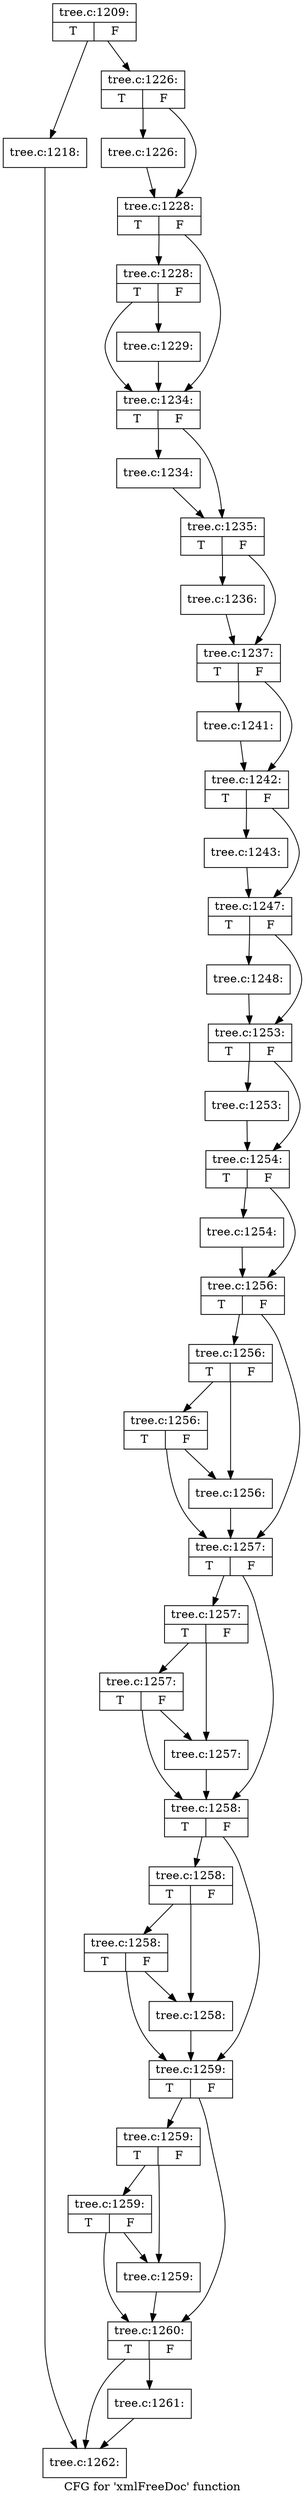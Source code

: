 digraph "CFG for 'xmlFreeDoc' function" {
	label="CFG for 'xmlFreeDoc' function";

	Node0x55ad0b9e5ba0 [shape=record,label="{tree.c:1209:|{<s0>T|<s1>F}}"];
	Node0x55ad0b9e5ba0 -> Node0x55ad0b9eb980;
	Node0x55ad0b9e5ba0 -> Node0x55ad0b9eb9d0;
	Node0x55ad0b9eb980 [shape=record,label="{tree.c:1218:}"];
	Node0x55ad0b9eb980 -> Node0x55ad0b9f7770;
	Node0x55ad0b9eb9d0 [shape=record,label="{tree.c:1226:|{<s0>T|<s1>F}}"];
	Node0x55ad0b9eb9d0 -> Node0x55ad0b9ebe50;
	Node0x55ad0b9eb9d0 -> Node0x55ad0b9ebea0;
	Node0x55ad0b9ebe50 [shape=record,label="{tree.c:1226:}"];
	Node0x55ad0b9ebe50 -> Node0x55ad0b9ebea0;
	Node0x55ad0b9ebea0 [shape=record,label="{tree.c:1228:|{<s0>T|<s1>F}}"];
	Node0x55ad0b9ebea0 -> Node0x55ad0b9ec4c0;
	Node0x55ad0b9ebea0 -> Node0x55ad0b9ec470;
	Node0x55ad0b9ec4c0 [shape=record,label="{tree.c:1228:|{<s0>T|<s1>F}}"];
	Node0x55ad0b9ec4c0 -> Node0x55ad0b9ec420;
	Node0x55ad0b9ec4c0 -> Node0x55ad0b9ec470;
	Node0x55ad0b9ec420 [shape=record,label="{tree.c:1229:}"];
	Node0x55ad0b9ec420 -> Node0x55ad0b9ec470;
	Node0x55ad0b9ec470 [shape=record,label="{tree.c:1234:|{<s0>T|<s1>F}}"];
	Node0x55ad0b9ec470 -> Node0x55ad0b9ecc80;
	Node0x55ad0b9ec470 -> Node0x55ad0b9eccd0;
	Node0x55ad0b9ecc80 [shape=record,label="{tree.c:1234:}"];
	Node0x55ad0b9ecc80 -> Node0x55ad0b9eccd0;
	Node0x55ad0b9eccd0 [shape=record,label="{tree.c:1235:|{<s0>T|<s1>F}}"];
	Node0x55ad0b9eccd0 -> Node0x55ad0b9eeb60;
	Node0x55ad0b9eccd0 -> Node0x55ad0b9eebb0;
	Node0x55ad0b9eeb60 [shape=record,label="{tree.c:1236:}"];
	Node0x55ad0b9eeb60 -> Node0x55ad0b9eebb0;
	Node0x55ad0b9eebb0 [shape=record,label="{tree.c:1237:|{<s0>T|<s1>F}}"];
	Node0x55ad0b9eebb0 -> Node0x55ad0b98d730;
	Node0x55ad0b9eebb0 -> Node0x55ad0b98d780;
	Node0x55ad0b98d730 [shape=record,label="{tree.c:1241:}"];
	Node0x55ad0b98d730 -> Node0x55ad0b98d780;
	Node0x55ad0b98d780 [shape=record,label="{tree.c:1242:|{<s0>T|<s1>F}}"];
	Node0x55ad0b98d780 -> Node0x55ad0b98dc30;
	Node0x55ad0b98d780 -> Node0x55ad0b98dc80;
	Node0x55ad0b98dc30 [shape=record,label="{tree.c:1243:}"];
	Node0x55ad0b98dc30 -> Node0x55ad0b98dc80;
	Node0x55ad0b98dc80 [shape=record,label="{tree.c:1247:|{<s0>T|<s1>F}}"];
	Node0x55ad0b98dc80 -> Node0x55ad0b9f1850;
	Node0x55ad0b98dc80 -> Node0x55ad0b9f18a0;
	Node0x55ad0b9f1850 [shape=record,label="{tree.c:1248:}"];
	Node0x55ad0b9f1850 -> Node0x55ad0b9f18a0;
	Node0x55ad0b9f18a0 [shape=record,label="{tree.c:1253:|{<s0>T|<s1>F}}"];
	Node0x55ad0b9f18a0 -> Node0x55ad0b9f2390;
	Node0x55ad0b9f18a0 -> Node0x55ad0b9f23e0;
	Node0x55ad0b9f2390 [shape=record,label="{tree.c:1253:}"];
	Node0x55ad0b9f2390 -> Node0x55ad0b9f23e0;
	Node0x55ad0b9f23e0 [shape=record,label="{tree.c:1254:|{<s0>T|<s1>F}}"];
	Node0x55ad0b9f23e0 -> Node0x55ad0b9f3030;
	Node0x55ad0b9f23e0 -> Node0x55ad0b9f3080;
	Node0x55ad0b9f3030 [shape=record,label="{tree.c:1254:}"];
	Node0x55ad0b9f3030 -> Node0x55ad0b9f3080;
	Node0x55ad0b9f3080 [shape=record,label="{tree.c:1256:|{<s0>T|<s1>F}}"];
	Node0x55ad0b9f3080 -> Node0x55ad0b9f3820;
	Node0x55ad0b9f3080 -> Node0x55ad0b9f37d0;
	Node0x55ad0b9f3820 [shape=record,label="{tree.c:1256:|{<s0>T|<s1>F}}"];
	Node0x55ad0b9f3820 -> Node0x55ad0b9f3b10;
	Node0x55ad0b9f3820 -> Node0x55ad0b9f3780;
	Node0x55ad0b9f3b10 [shape=record,label="{tree.c:1256:|{<s0>T|<s1>F}}"];
	Node0x55ad0b9f3b10 -> Node0x55ad0b9f3780;
	Node0x55ad0b9f3b10 -> Node0x55ad0b9f37d0;
	Node0x55ad0b9f3780 [shape=record,label="{tree.c:1256:}"];
	Node0x55ad0b9f3780 -> Node0x55ad0b9f37d0;
	Node0x55ad0b9f37d0 [shape=record,label="{tree.c:1257:|{<s0>T|<s1>F}}"];
	Node0x55ad0b9f37d0 -> Node0x55ad0b98b710;
	Node0x55ad0b9f37d0 -> Node0x55ad0b98b6c0;
	Node0x55ad0b98b710 [shape=record,label="{tree.c:1257:|{<s0>T|<s1>F}}"];
	Node0x55ad0b98b710 -> Node0x55ad0b98ba00;
	Node0x55ad0b98b710 -> Node0x55ad0b9e0a80;
	Node0x55ad0b98ba00 [shape=record,label="{tree.c:1257:|{<s0>T|<s1>F}}"];
	Node0x55ad0b98ba00 -> Node0x55ad0b9e0a80;
	Node0x55ad0b98ba00 -> Node0x55ad0b98b6c0;
	Node0x55ad0b9e0a80 [shape=record,label="{tree.c:1257:}"];
	Node0x55ad0b9e0a80 -> Node0x55ad0b98b6c0;
	Node0x55ad0b98b6c0 [shape=record,label="{tree.c:1258:|{<s0>T|<s1>F}}"];
	Node0x55ad0b98b6c0 -> Node0x55ad0b9f5dc0;
	Node0x55ad0b98b6c0 -> Node0x55ad0b9f5d70;
	Node0x55ad0b9f5dc0 [shape=record,label="{tree.c:1258:|{<s0>T|<s1>F}}"];
	Node0x55ad0b9f5dc0 -> Node0x55ad0b9f60b0;
	Node0x55ad0b9f5dc0 -> Node0x55ad0b9f5d20;
	Node0x55ad0b9f60b0 [shape=record,label="{tree.c:1258:|{<s0>T|<s1>F}}"];
	Node0x55ad0b9f60b0 -> Node0x55ad0b9f5d20;
	Node0x55ad0b9f60b0 -> Node0x55ad0b9f5d70;
	Node0x55ad0b9f5d20 [shape=record,label="{tree.c:1258:}"];
	Node0x55ad0b9f5d20 -> Node0x55ad0b9f5d70;
	Node0x55ad0b9f5d70 [shape=record,label="{tree.c:1259:|{<s0>T|<s1>F}}"];
	Node0x55ad0b9f5d70 -> Node0x55ad0b9f69a0;
	Node0x55ad0b9f5d70 -> Node0x55ad0b9f6950;
	Node0x55ad0b9f69a0 [shape=record,label="{tree.c:1259:|{<s0>T|<s1>F}}"];
	Node0x55ad0b9f69a0 -> Node0x55ad0b9f6c90;
	Node0x55ad0b9f69a0 -> Node0x55ad0b9f6900;
	Node0x55ad0b9f6c90 [shape=record,label="{tree.c:1259:|{<s0>T|<s1>F}}"];
	Node0x55ad0b9f6c90 -> Node0x55ad0b9f6900;
	Node0x55ad0b9f6c90 -> Node0x55ad0b9f6950;
	Node0x55ad0b9f6900 [shape=record,label="{tree.c:1259:}"];
	Node0x55ad0b9f6900 -> Node0x55ad0b9f6950;
	Node0x55ad0b9f6950 [shape=record,label="{tree.c:1260:|{<s0>T|<s1>F}}"];
	Node0x55ad0b9f6950 -> Node0x55ad0b9f7720;
	Node0x55ad0b9f6950 -> Node0x55ad0b9f7770;
	Node0x55ad0b9f7720 [shape=record,label="{tree.c:1261:}"];
	Node0x55ad0b9f7720 -> Node0x55ad0b9f7770;
	Node0x55ad0b9f7770 [shape=record,label="{tree.c:1262:}"];
}
